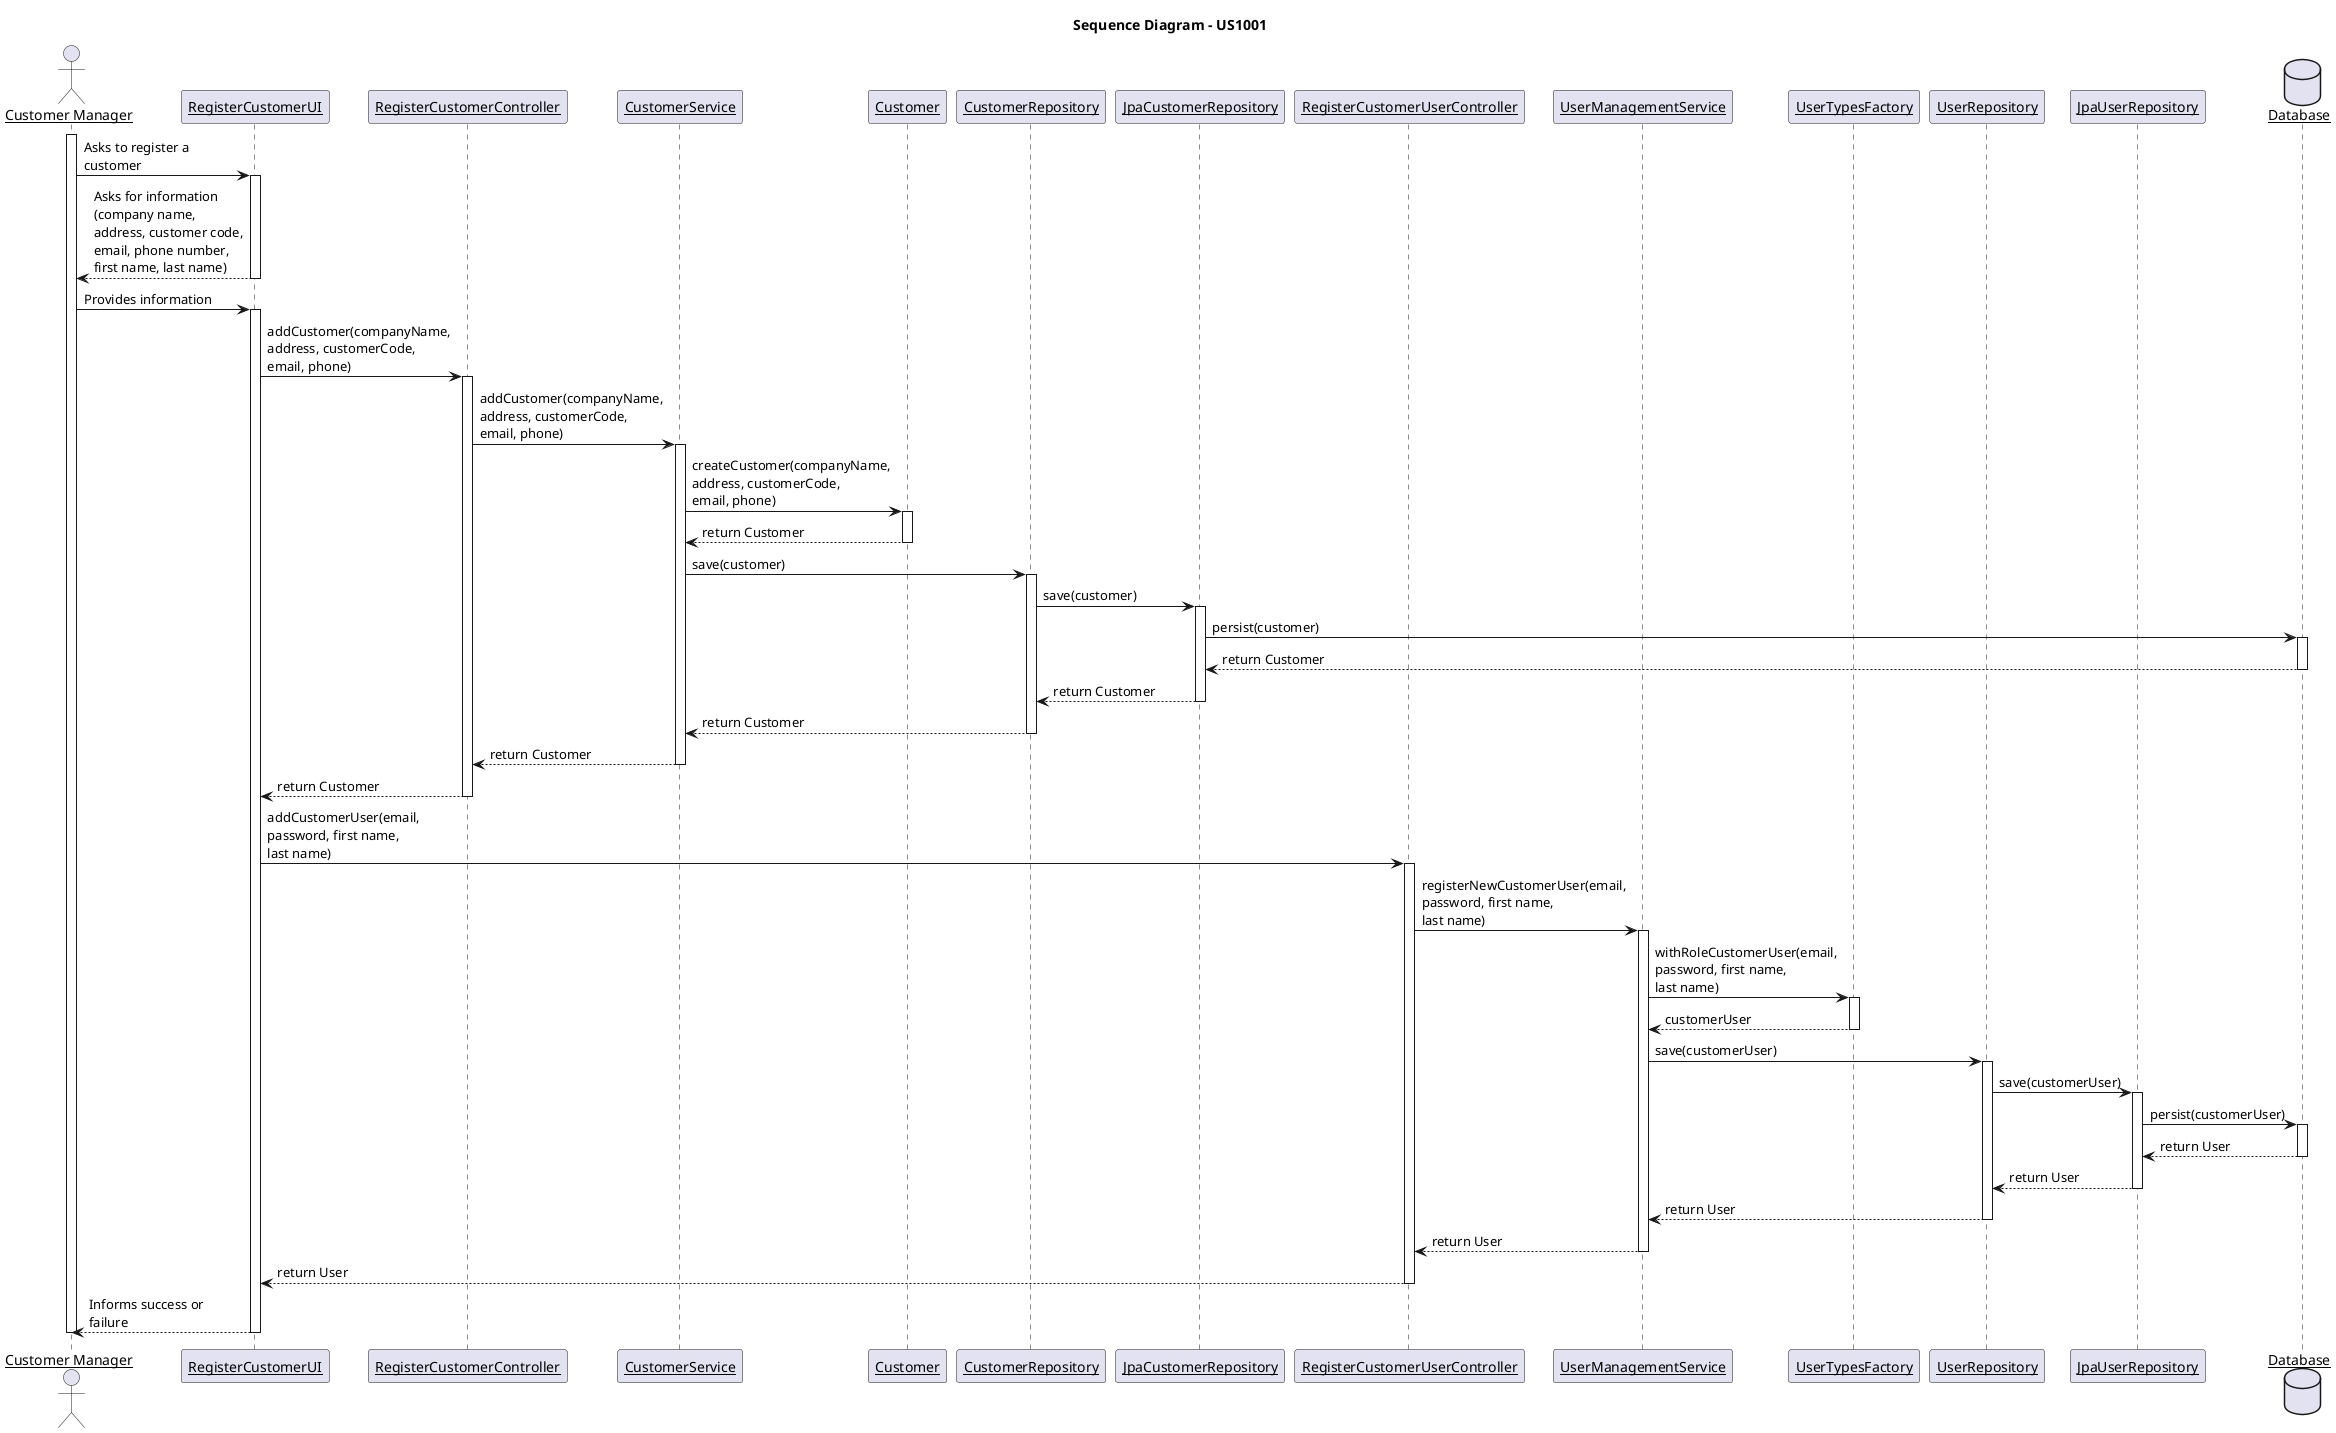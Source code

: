 @startuml SD

title Sequence Diagram - US1001

skinparam linetype ortho
skinparam maxmessagesize 150
skinparam sequenceParticipant underline

actor "Customer Manager" as customerManager

participant "RegisterCustomerUI" as UI
participant "RegisterCustomerController" as CustomerController
participant "CustomerService" as CustomerService
participant "Customer" as Customer
participant "CustomerRepository" as CustomerRepository
participant "JpaCustomerRepository" as JpaCustomerRepository
participant "RegisterCustomerUserController" as CustomerUserController
participant "UserManagementService" as ManagementService
participant "UserTypesFactory" as Factory
participant "UserRepository" as UserRepository
participant "JpaUserRepository" as JpaUserRepository
database "Database" as DB

activate customerManager

customerManager -> UI: Asks to register a customer

activate UI
    UI --> customerManager: Asks for information (company name, address, customer code, email, phone number, first name, last name)
deactivate UI

customerManager -> UI: Provides information

activate UI
    UI -> CustomerController: addCustomer(companyName, address, customerCode, email, phone)
        activate CustomerController
            CustomerController -> CustomerService: addCustomer(companyName, address, customerCode, email, phone)
        activate CustomerService
            CustomerService -> Customer: createCustomer(companyName, address, customerCode, email, phone)
        activate Customer
            Customer --> CustomerService: return Customer
        deactivate Customer
            CustomerService -> CustomerRepository: save(customer)
        activate CustomerRepository
            CustomerRepository -> JpaCustomerRepository: save(customer)
        activate JpaCustomerRepository
            JpaCustomerRepository -> DB: persist(customer)
            activate DB
                DB --> JpaCustomerRepository: return Customer
            deactivate DB
            JpaCustomerRepository --> CustomerRepository: return Customer
        deactivate JpaCustomerRepository
            CustomerRepository --> CustomerService: return Customer
        deactivate CustomerRepository
            CustomerService --> CustomerController: return Customer
        deactivate CustomerService
            CustomerController --> UI: return Customer
        deactivate CustomerController    
    UI -> CustomerUserController: addCustomerUser(email, password, first name, last name)
activate CustomerUserController

CustomerUserController -> ManagementService: registerNewCustomerUser(email, password, first name, last name)

activate ManagementService
    ManagementService -> Factory: withRoleCustomerUser(email, password, first name, last name)
activate Factory
    Factory --> ManagementService : customerUser
deactivate Factory

ManagementService -> UserRepository: save(customerUser)

activate UserRepository
    UserRepository -> JpaUserRepository: save(customerUser)
activate JpaUserRepository
    JpaUserRepository -> DB: persist(customerUser)
    activate DB
        DB --> JpaUserRepository: return User
    deactivate DB
    JpaUserRepository --> UserRepository: return User
deactivate JpaUserRepository

UserRepository --> ManagementService: return User
deactivate UserRepository

ManagementService --> CustomerUserController: return User
deactivate ManagementService

CustomerUserController --> UI: return User
deactivate CustomerUserController

UI --> customerManager: Informs success or failure
deactivate UI

deactivate customerManager

@enduml